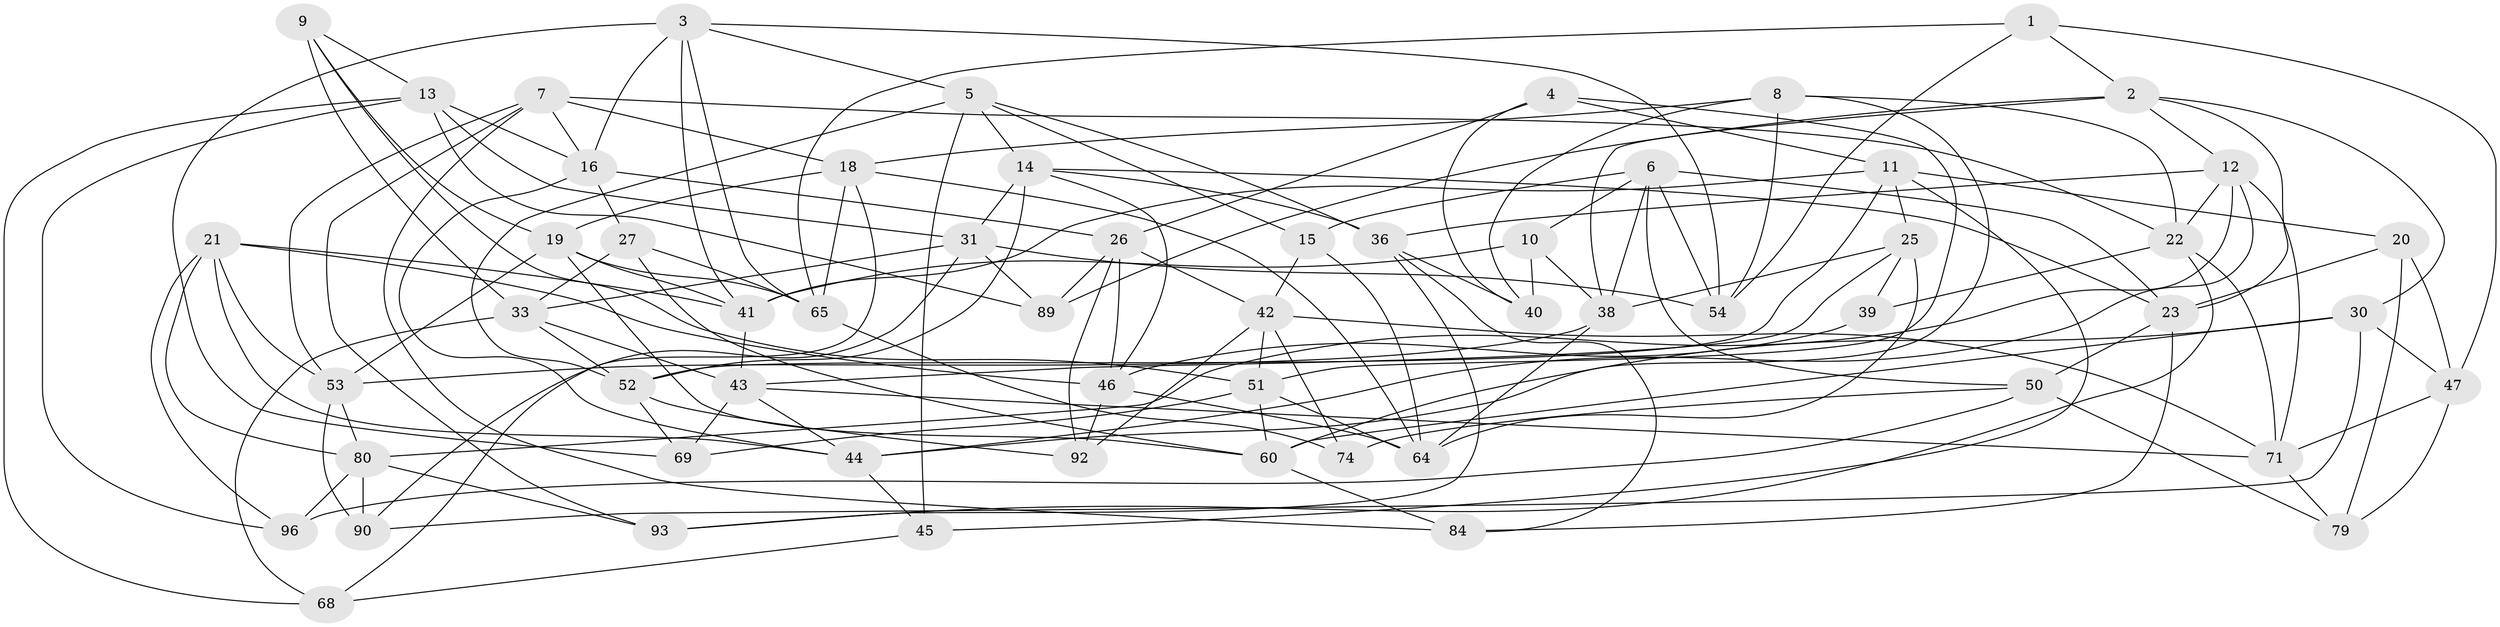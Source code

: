 // original degree distribution, {4: 1.0}
// Generated by graph-tools (version 1.1) at 2025/42/03/06/25 10:42:22]
// undirected, 59 vertices, 153 edges
graph export_dot {
graph [start="1"]
  node [color=gray90,style=filled];
  1;
  2 [super="+86"];
  3 [super="+72"];
  4;
  5 [super="+57"];
  6 [super="+35"];
  7 [super="+17"];
  8 [super="+58"];
  9;
  10;
  11 [super="+59"];
  12 [super="+78"];
  13 [super="+37"];
  14 [super="+28"];
  15;
  16 [super="+29"];
  18 [super="+62"];
  19 [super="+34"];
  20;
  21 [super="+24"];
  22 [super="+63"];
  23 [super="+75"];
  25 [super="+81"];
  26 [super="+48"];
  27;
  30 [super="+77"];
  31 [super="+32"];
  33 [super="+49"];
  36 [super="+82"];
  38 [super="+56"];
  39;
  40;
  41 [super="+66"];
  42 [super="+70"];
  43 [super="+61"];
  44 [super="+87"];
  45;
  46 [super="+55"];
  47 [super="+73"];
  50 [super="+98"];
  51 [super="+67"];
  52 [super="+88"];
  53 [super="+76"];
  54 [super="+91"];
  60 [super="+97"];
  64 [super="+83"];
  65 [super="+85"];
  68;
  69;
  71 [super="+94"];
  74;
  79;
  80 [super="+95"];
  84;
  89;
  90;
  92;
  93;
  96;
  1 -- 2;
  1 -- 65;
  1 -- 47;
  1 -- 54;
  2 -- 12;
  2 -- 89;
  2 -- 23;
  2 -- 30;
  2 -- 38;
  3 -- 16;
  3 -- 69;
  3 -- 41;
  3 -- 65;
  3 -- 54;
  3 -- 5;
  4 -- 40;
  4 -- 11;
  4 -- 26;
  4 -- 51;
  5 -- 36;
  5 -- 45;
  5 -- 14;
  5 -- 52;
  5 -- 15;
  6 -- 15;
  6 -- 38;
  6 -- 54;
  6 -- 10;
  6 -- 50;
  6 -- 23;
  7 -- 93;
  7 -- 53;
  7 -- 22;
  7 -- 18;
  7 -- 84;
  7 -- 16;
  8 -- 40;
  8 -- 54 [weight=2];
  8 -- 18;
  8 -- 60;
  8 -- 22;
  9 -- 19;
  9 -- 13;
  9 -- 33;
  9 -- 51;
  10 -- 38;
  10 -- 41;
  10 -- 40;
  11 -- 52;
  11 -- 41;
  11 -- 25;
  11 -- 20;
  11 -- 45;
  12 -- 71;
  12 -- 80;
  12 -- 44;
  12 -- 22;
  12 -- 36;
  13 -- 68;
  13 -- 89;
  13 -- 96;
  13 -- 31;
  13 -- 16;
  14 -- 52;
  14 -- 36;
  14 -- 46;
  14 -- 23;
  14 -- 31;
  15 -- 42;
  15 -- 64;
  16 -- 27;
  16 -- 26;
  16 -- 44;
  18 -- 64;
  18 -- 68;
  18 -- 65;
  18 -- 19;
  19 -- 41;
  19 -- 60;
  19 -- 65;
  19 -- 53;
  20 -- 23;
  20 -- 47;
  20 -- 79;
  21 -- 80;
  21 -- 96;
  21 -- 44;
  21 -- 41;
  21 -- 46;
  21 -- 53;
  22 -- 93;
  22 -- 39;
  22 -- 71;
  23 -- 84;
  23 -- 50;
  25 -- 39 [weight=2];
  25 -- 64;
  25 -- 43;
  25 -- 38;
  26 -- 89;
  26 -- 92;
  26 -- 46;
  26 -- 42;
  27 -- 65;
  27 -- 60;
  27 -- 33;
  30 -- 90;
  30 -- 44;
  30 -- 47 [weight=2];
  30 -- 60;
  31 -- 33;
  31 -- 89;
  31 -- 90;
  31 -- 54;
  33 -- 43;
  33 -- 68;
  33 -- 52;
  36 -- 40;
  36 -- 93;
  36 -- 84;
  38 -- 64;
  38 -- 53;
  39 -- 46;
  41 -- 43;
  42 -- 74;
  42 -- 92;
  42 -- 71;
  42 -- 51;
  43 -- 71;
  43 -- 69;
  43 -- 44;
  44 -- 45;
  45 -- 68;
  46 -- 92;
  46 -- 64;
  47 -- 79;
  47 -- 71;
  50 -- 79;
  50 -- 74 [weight=2];
  50 -- 96;
  51 -- 60;
  51 -- 64;
  51 -- 69;
  52 -- 69;
  52 -- 92;
  53 -- 90;
  53 -- 80;
  60 -- 84;
  65 -- 74;
  71 -- 79;
  80 -- 96;
  80 -- 90;
  80 -- 93;
}
